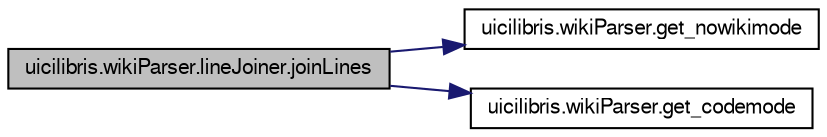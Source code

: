 digraph G
{
  edge [fontname="FreeSans",fontsize="10",labelfontname="FreeSans",labelfontsize="10"];
  node [fontname="FreeSans",fontsize="10",shape=record];
  rankdir="LR";
  Node1 [label="uicilibris.wikiParser.lineJoiner.joinLines",height=0.2,width=0.4,color="black", fillcolor="grey75", style="filled" fontcolor="black"];
  Node1 -> Node2 [color="midnightblue",fontsize="10",style="solid",fontname="FreeSans"];
  Node2 [label="uicilibris.wikiParser.get_nowikimode",height=0.2,width=0.4,color="black", fillcolor="white", style="filled",URL="$namespaceuicilibris_1_1wikiParser.html#adee7ae33686c63070307239a2512b689",tooltip="extracts the &quot;nowiki&quot; feature from a line"];
  Node1 -> Node3 [color="midnightblue",fontsize="10",style="solid",fontname="FreeSans"];
  Node3 [label="uicilibris.wikiParser.get_codemode",height=0.2,width=0.4,color="black", fillcolor="white", style="filled",URL="$namespaceuicilibris_1_1wikiParser.html#aaa1b28a5da6c553fd774dcccc3bfc679"];
}
